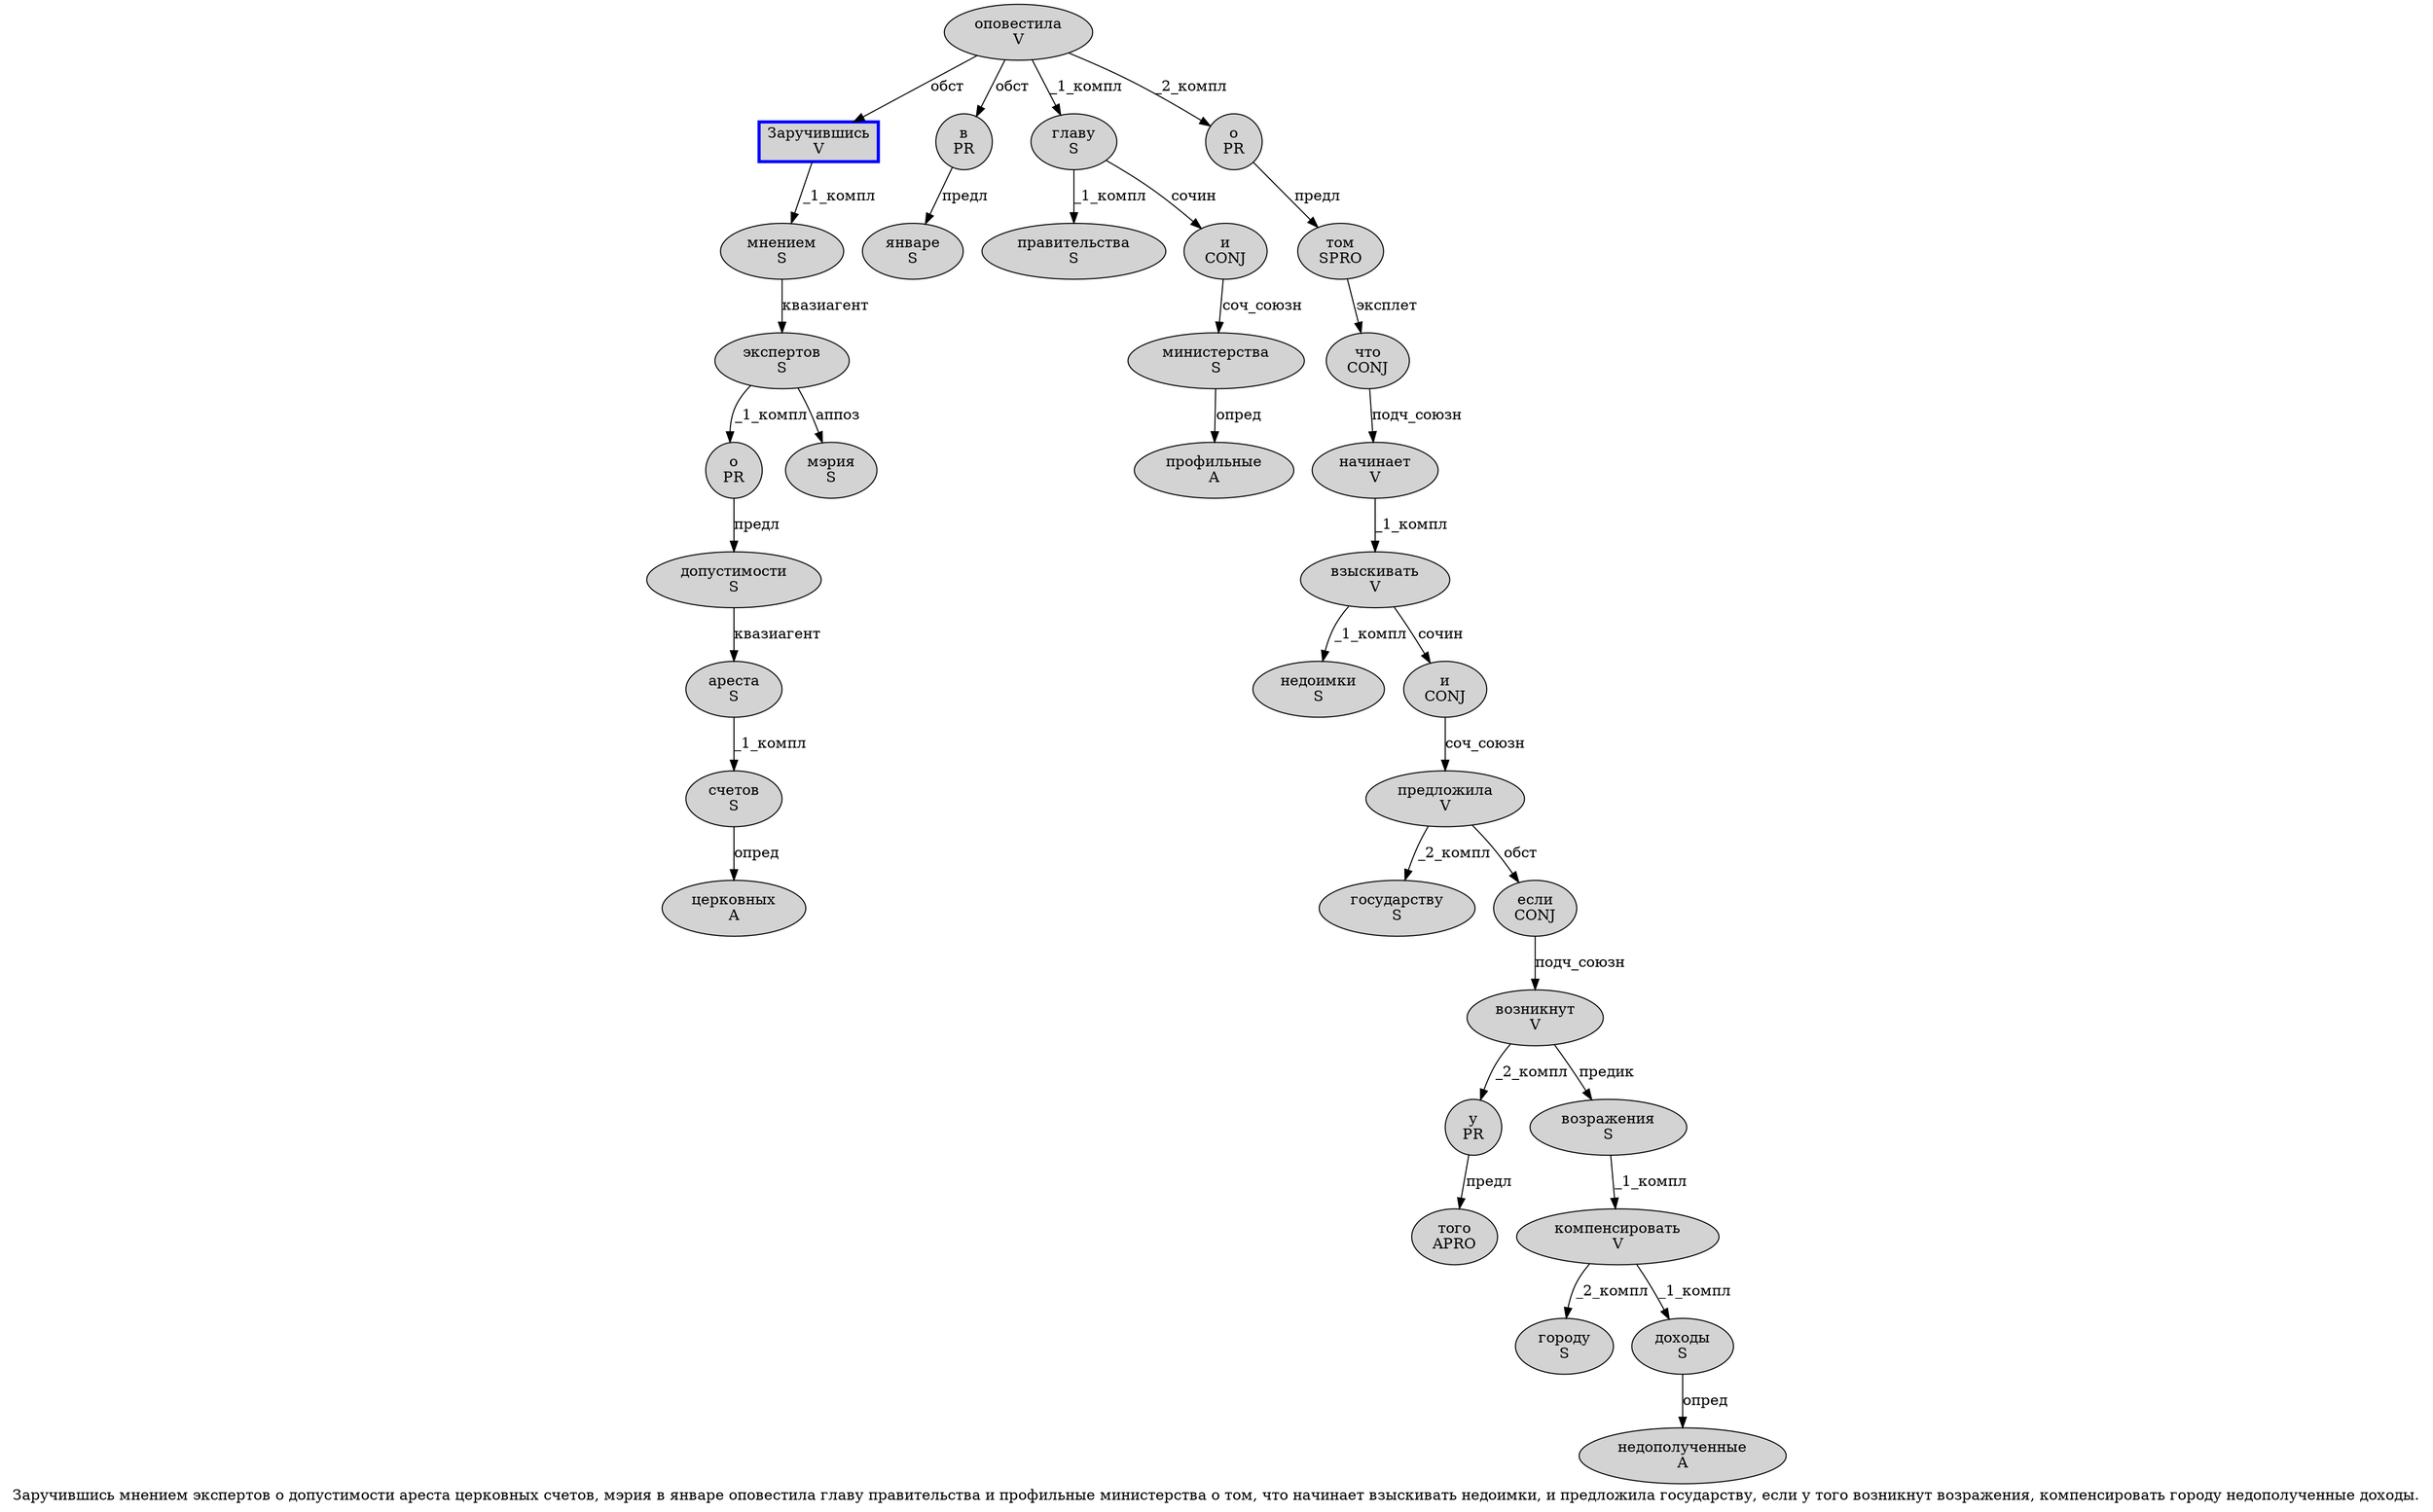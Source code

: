 digraph SENTENCE_38 {
	graph [label="Заручившись мнением экспертов о допустимости ареста церковных счетов, мэрия в январе оповестила главу правительства и профильные министерства о том, что начинает взыскивать недоимки, и предложила государству, если у того возникнут возражения, компенсировать городу недополученные доходы."]
	node [style=filled]
		0 [label="Заручившись
V" color=blue fillcolor=lightgray penwidth=3 shape=box]
		1 [label="мнением
S" color="" fillcolor=lightgray penwidth=1 shape=ellipse]
		2 [label="экспертов
S" color="" fillcolor=lightgray penwidth=1 shape=ellipse]
		3 [label="о
PR" color="" fillcolor=lightgray penwidth=1 shape=ellipse]
		4 [label="допустимости
S" color="" fillcolor=lightgray penwidth=1 shape=ellipse]
		5 [label="ареста
S" color="" fillcolor=lightgray penwidth=1 shape=ellipse]
		6 [label="церковных
A" color="" fillcolor=lightgray penwidth=1 shape=ellipse]
		7 [label="счетов
S" color="" fillcolor=lightgray penwidth=1 shape=ellipse]
		9 [label="мэрия
S" color="" fillcolor=lightgray penwidth=1 shape=ellipse]
		10 [label="в
PR" color="" fillcolor=lightgray penwidth=1 shape=ellipse]
		11 [label="январе
S" color="" fillcolor=lightgray penwidth=1 shape=ellipse]
		12 [label="оповестила
V" color="" fillcolor=lightgray penwidth=1 shape=ellipse]
		13 [label="главу
S" color="" fillcolor=lightgray penwidth=1 shape=ellipse]
		14 [label="правительства
S" color="" fillcolor=lightgray penwidth=1 shape=ellipse]
		15 [label="и
CONJ" color="" fillcolor=lightgray penwidth=1 shape=ellipse]
		16 [label="профильные
A" color="" fillcolor=lightgray penwidth=1 shape=ellipse]
		17 [label="министерства
S" color="" fillcolor=lightgray penwidth=1 shape=ellipse]
		18 [label="о
PR" color="" fillcolor=lightgray penwidth=1 shape=ellipse]
		19 [label="том
SPRO" color="" fillcolor=lightgray penwidth=1 shape=ellipse]
		21 [label="что
CONJ" color="" fillcolor=lightgray penwidth=1 shape=ellipse]
		22 [label="начинает
V" color="" fillcolor=lightgray penwidth=1 shape=ellipse]
		23 [label="взыскивать
V" color="" fillcolor=lightgray penwidth=1 shape=ellipse]
		24 [label="недоимки
S" color="" fillcolor=lightgray penwidth=1 shape=ellipse]
		26 [label="и
CONJ" color="" fillcolor=lightgray penwidth=1 shape=ellipse]
		27 [label="предложила
V" color="" fillcolor=lightgray penwidth=1 shape=ellipse]
		28 [label="государству
S" color="" fillcolor=lightgray penwidth=1 shape=ellipse]
		30 [label="если
CONJ" color="" fillcolor=lightgray penwidth=1 shape=ellipse]
		31 [label="у
PR" color="" fillcolor=lightgray penwidth=1 shape=ellipse]
		32 [label="того
APRO" color="" fillcolor=lightgray penwidth=1 shape=ellipse]
		33 [label="возникнут
V" color="" fillcolor=lightgray penwidth=1 shape=ellipse]
		34 [label="возражения
S" color="" fillcolor=lightgray penwidth=1 shape=ellipse]
		36 [label="компенсировать
V" color="" fillcolor=lightgray penwidth=1 shape=ellipse]
		37 [label="городу
S" color="" fillcolor=lightgray penwidth=1 shape=ellipse]
		38 [label="недополученные
A" color="" fillcolor=lightgray penwidth=1 shape=ellipse]
		39 [label="доходы
S" color="" fillcolor=lightgray penwidth=1 shape=ellipse]
			1 -> 2 [label="квазиагент"]
			5 -> 7 [label="_1_компл"]
			26 -> 27 [label="соч_союзн"]
			7 -> 6 [label="опред"]
			21 -> 22 [label="подч_союзн"]
			34 -> 36 [label="_1_компл"]
			39 -> 38 [label="опред"]
			19 -> 21 [label="эксплет"]
			13 -> 14 [label="_1_компл"]
			13 -> 15 [label="сочин"]
			30 -> 33 [label="подч_союзн"]
			36 -> 37 [label="_2_компл"]
			36 -> 39 [label="_1_компл"]
			10 -> 11 [label="предл"]
			18 -> 19 [label="предл"]
			12 -> 0 [label="обст"]
			12 -> 10 [label="обст"]
			12 -> 13 [label="_1_компл"]
			12 -> 18 [label="_2_компл"]
			17 -> 16 [label="опред"]
			33 -> 31 [label="_2_компл"]
			33 -> 34 [label="предик"]
			31 -> 32 [label="предл"]
			2 -> 3 [label="_1_компл"]
			2 -> 9 [label="аппоз"]
			27 -> 28 [label="_2_компл"]
			27 -> 30 [label="обст"]
			22 -> 23 [label="_1_компл"]
			3 -> 4 [label="предл"]
			15 -> 17 [label="соч_союзн"]
			4 -> 5 [label="квазиагент"]
			0 -> 1 [label="_1_компл"]
			23 -> 24 [label="_1_компл"]
			23 -> 26 [label="сочин"]
}